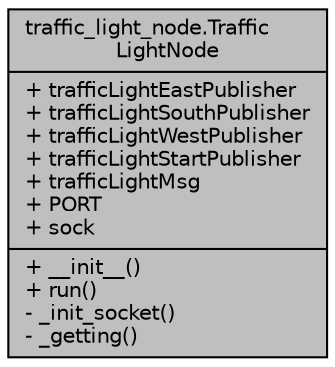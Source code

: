 digraph "traffic_light_node.TrafficLightNode"
{
 // LATEX_PDF_SIZE
  edge [fontname="Helvetica",fontsize="10",labelfontname="Helvetica",labelfontsize="10"];
  node [fontname="Helvetica",fontsize="10",shape=record];
  Node1 [label="{traffic_light_node.Traffic\lLightNode\n|+ trafficLightEastPublisher\l+ trafficLightSouthPublisher\l+ trafficLightWestPublisher\l+ trafficLightStartPublisher\l+ trafficLightMsg\l+ PORT\l+ sock\l|+ __init__()\l+ run()\l- _init_socket()\l- _getting()\l}",height=0.2,width=0.4,color="black", fillcolor="grey75", style="filled", fontcolor="black",tooltip=" "];
}
